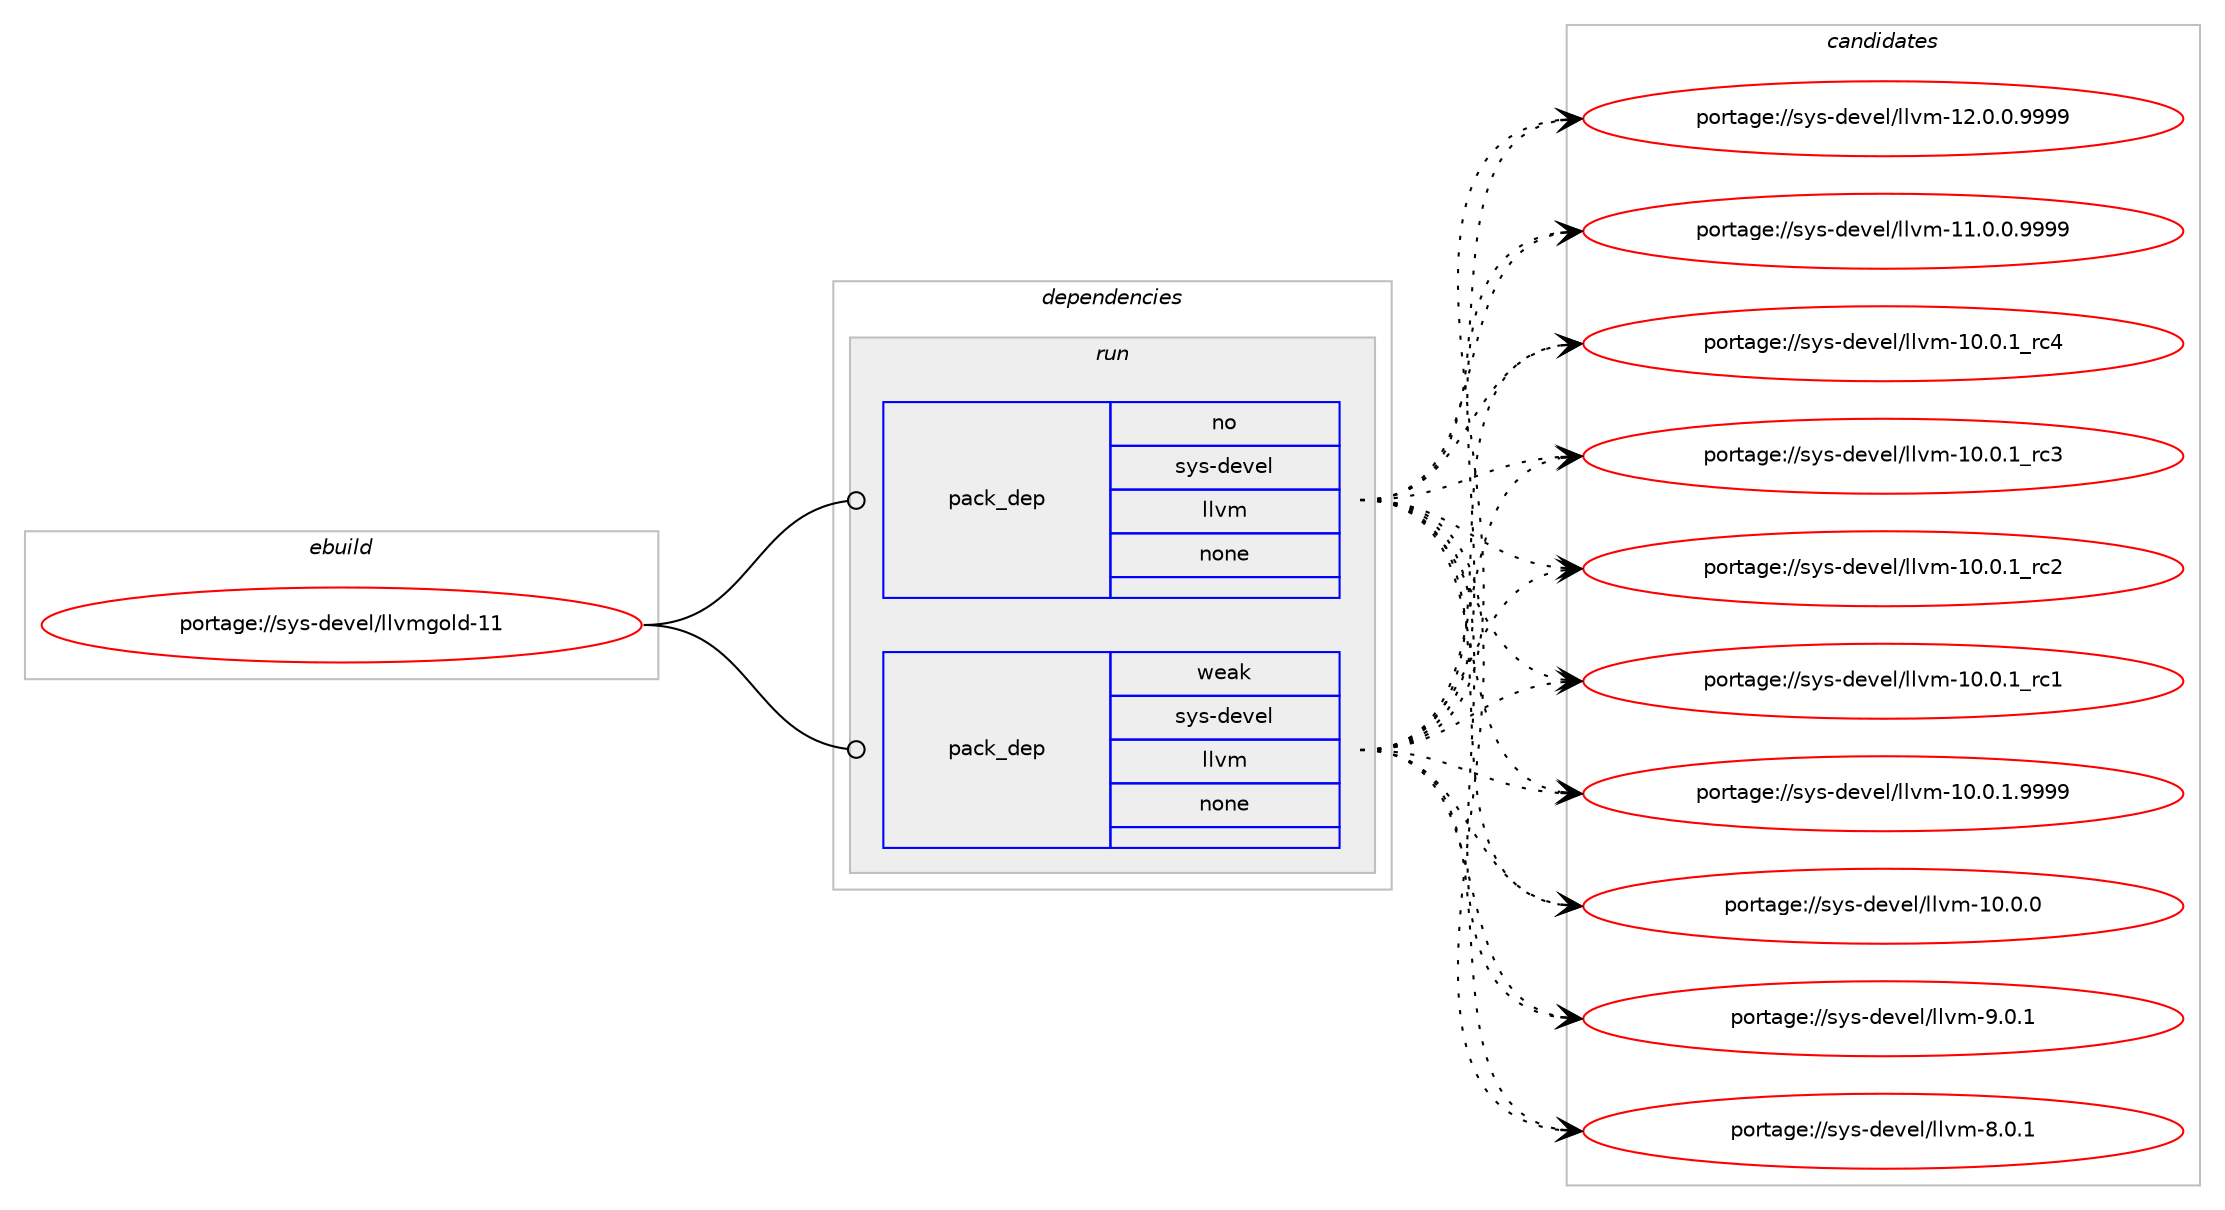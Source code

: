 digraph prolog {

# *************
# Graph options
# *************

newrank=true;
concentrate=true;
compound=true;
graph [rankdir=LR,fontname=Helvetica,fontsize=10,ranksep=1.5];#, ranksep=2.5, nodesep=0.2];
edge  [arrowhead=vee];
node  [fontname=Helvetica,fontsize=10];

# **********
# The ebuild
# **********

subgraph cluster_leftcol {
color=gray;
rank=same;
label=<<i>ebuild</i>>;
id [label="portage://sys-devel/llvmgold-11", color=red, width=4, href="../sys-devel/llvmgold-11.svg"];
}

# ****************
# The dependencies
# ****************

subgraph cluster_midcol {
color=gray;
label=<<i>dependencies</i>>;
subgraph cluster_compile {
fillcolor="#eeeeee";
style=filled;
label=<<i>compile</i>>;
}
subgraph cluster_compileandrun {
fillcolor="#eeeeee";
style=filled;
label=<<i>compile and run</i>>;
}
subgraph cluster_run {
fillcolor="#eeeeee";
style=filled;
label=<<i>run</i>>;
subgraph pack2276 {
dependency2676 [label=<<TABLE BORDER="0" CELLBORDER="1" CELLSPACING="0" CELLPADDING="4" WIDTH="220"><TR><TD ROWSPAN="6" CELLPADDING="30">pack_dep</TD></TR><TR><TD WIDTH="110">no</TD></TR><TR><TD>sys-devel</TD></TR><TR><TD>llvm</TD></TR><TR><TD>none</TD></TR><TR><TD></TD></TR></TABLE>>, shape=none, color=blue];
}
id:e -> dependency2676:w [weight=20,style="solid",arrowhead="odot"];
subgraph pack2277 {
dependency2677 [label=<<TABLE BORDER="0" CELLBORDER="1" CELLSPACING="0" CELLPADDING="4" WIDTH="220"><TR><TD ROWSPAN="6" CELLPADDING="30">pack_dep</TD></TR><TR><TD WIDTH="110">weak</TD></TR><TR><TD>sys-devel</TD></TR><TR><TD>llvm</TD></TR><TR><TD>none</TD></TR><TR><TD></TD></TR></TABLE>>, shape=none, color=blue];
}
id:e -> dependency2677:w [weight=20,style="solid",arrowhead="odot"];
}
}

# **************
# The candidates
# **************

subgraph cluster_choices {
rank=same;
color=gray;
label=<<i>candidates</i>>;

subgraph choice2276 {
color=black;
nodesep=1;
choice1151211154510010111810110847108108118109455746484649 [label="portage://sys-devel/llvm-9.0.1", color=red, width=4,href="../sys-devel/llvm-9.0.1.svg"];
choice1151211154510010111810110847108108118109455646484649 [label="portage://sys-devel/llvm-8.0.1", color=red, width=4,href="../sys-devel/llvm-8.0.1.svg"];
choice1151211154510010111810110847108108118109454950464846484657575757 [label="portage://sys-devel/llvm-12.0.0.9999", color=red, width=4,href="../sys-devel/llvm-12.0.0.9999.svg"];
choice1151211154510010111810110847108108118109454949464846484657575757 [label="portage://sys-devel/llvm-11.0.0.9999", color=red, width=4,href="../sys-devel/llvm-11.0.0.9999.svg"];
choice115121115451001011181011084710810811810945494846484649951149952 [label="portage://sys-devel/llvm-10.0.1_rc4", color=red, width=4,href="../sys-devel/llvm-10.0.1_rc4.svg"];
choice115121115451001011181011084710810811810945494846484649951149951 [label="portage://sys-devel/llvm-10.0.1_rc3", color=red, width=4,href="../sys-devel/llvm-10.0.1_rc3.svg"];
choice115121115451001011181011084710810811810945494846484649951149950 [label="portage://sys-devel/llvm-10.0.1_rc2", color=red, width=4,href="../sys-devel/llvm-10.0.1_rc2.svg"];
choice115121115451001011181011084710810811810945494846484649951149949 [label="portage://sys-devel/llvm-10.0.1_rc1", color=red, width=4,href="../sys-devel/llvm-10.0.1_rc1.svg"];
choice1151211154510010111810110847108108118109454948464846494657575757 [label="portage://sys-devel/llvm-10.0.1.9999", color=red, width=4,href="../sys-devel/llvm-10.0.1.9999.svg"];
choice115121115451001011181011084710810811810945494846484648 [label="portage://sys-devel/llvm-10.0.0", color=red, width=4,href="../sys-devel/llvm-10.0.0.svg"];
dependency2676:e -> choice1151211154510010111810110847108108118109455746484649:w [style=dotted,weight="100"];
dependency2676:e -> choice1151211154510010111810110847108108118109455646484649:w [style=dotted,weight="100"];
dependency2676:e -> choice1151211154510010111810110847108108118109454950464846484657575757:w [style=dotted,weight="100"];
dependency2676:e -> choice1151211154510010111810110847108108118109454949464846484657575757:w [style=dotted,weight="100"];
dependency2676:e -> choice115121115451001011181011084710810811810945494846484649951149952:w [style=dotted,weight="100"];
dependency2676:e -> choice115121115451001011181011084710810811810945494846484649951149951:w [style=dotted,weight="100"];
dependency2676:e -> choice115121115451001011181011084710810811810945494846484649951149950:w [style=dotted,weight="100"];
dependency2676:e -> choice115121115451001011181011084710810811810945494846484649951149949:w [style=dotted,weight="100"];
dependency2676:e -> choice1151211154510010111810110847108108118109454948464846494657575757:w [style=dotted,weight="100"];
dependency2676:e -> choice115121115451001011181011084710810811810945494846484648:w [style=dotted,weight="100"];
}
subgraph choice2277 {
color=black;
nodesep=1;
choice1151211154510010111810110847108108118109455746484649 [label="portage://sys-devel/llvm-9.0.1", color=red, width=4,href="../sys-devel/llvm-9.0.1.svg"];
choice1151211154510010111810110847108108118109455646484649 [label="portage://sys-devel/llvm-8.0.1", color=red, width=4,href="../sys-devel/llvm-8.0.1.svg"];
choice1151211154510010111810110847108108118109454950464846484657575757 [label="portage://sys-devel/llvm-12.0.0.9999", color=red, width=4,href="../sys-devel/llvm-12.0.0.9999.svg"];
choice1151211154510010111810110847108108118109454949464846484657575757 [label="portage://sys-devel/llvm-11.0.0.9999", color=red, width=4,href="../sys-devel/llvm-11.0.0.9999.svg"];
choice115121115451001011181011084710810811810945494846484649951149952 [label="portage://sys-devel/llvm-10.0.1_rc4", color=red, width=4,href="../sys-devel/llvm-10.0.1_rc4.svg"];
choice115121115451001011181011084710810811810945494846484649951149951 [label="portage://sys-devel/llvm-10.0.1_rc3", color=red, width=4,href="../sys-devel/llvm-10.0.1_rc3.svg"];
choice115121115451001011181011084710810811810945494846484649951149950 [label="portage://sys-devel/llvm-10.0.1_rc2", color=red, width=4,href="../sys-devel/llvm-10.0.1_rc2.svg"];
choice115121115451001011181011084710810811810945494846484649951149949 [label="portage://sys-devel/llvm-10.0.1_rc1", color=red, width=4,href="../sys-devel/llvm-10.0.1_rc1.svg"];
choice1151211154510010111810110847108108118109454948464846494657575757 [label="portage://sys-devel/llvm-10.0.1.9999", color=red, width=4,href="../sys-devel/llvm-10.0.1.9999.svg"];
choice115121115451001011181011084710810811810945494846484648 [label="portage://sys-devel/llvm-10.0.0", color=red, width=4,href="../sys-devel/llvm-10.0.0.svg"];
dependency2677:e -> choice1151211154510010111810110847108108118109455746484649:w [style=dotted,weight="100"];
dependency2677:e -> choice1151211154510010111810110847108108118109455646484649:w [style=dotted,weight="100"];
dependency2677:e -> choice1151211154510010111810110847108108118109454950464846484657575757:w [style=dotted,weight="100"];
dependency2677:e -> choice1151211154510010111810110847108108118109454949464846484657575757:w [style=dotted,weight="100"];
dependency2677:e -> choice115121115451001011181011084710810811810945494846484649951149952:w [style=dotted,weight="100"];
dependency2677:e -> choice115121115451001011181011084710810811810945494846484649951149951:w [style=dotted,weight="100"];
dependency2677:e -> choice115121115451001011181011084710810811810945494846484649951149950:w [style=dotted,weight="100"];
dependency2677:e -> choice115121115451001011181011084710810811810945494846484649951149949:w [style=dotted,weight="100"];
dependency2677:e -> choice1151211154510010111810110847108108118109454948464846494657575757:w [style=dotted,weight="100"];
dependency2677:e -> choice115121115451001011181011084710810811810945494846484648:w [style=dotted,weight="100"];
}
}

}
